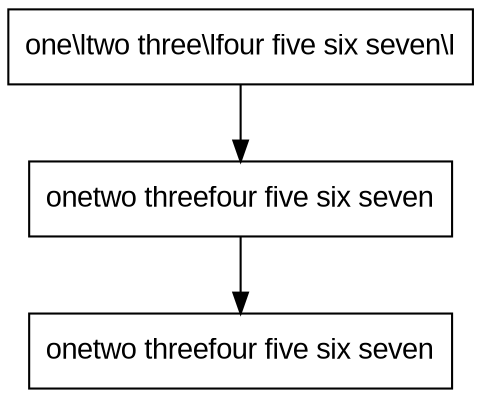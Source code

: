 digraph L {

  node [shape=record fontname=Arial];

  a  [label="one\\ltwo three\\lfour five six seven\\l"]
  b  [label="one\
two three\
four five six seven"]
  c  [label="one\two three\four five six seven\"]

  a -> b -> c

}